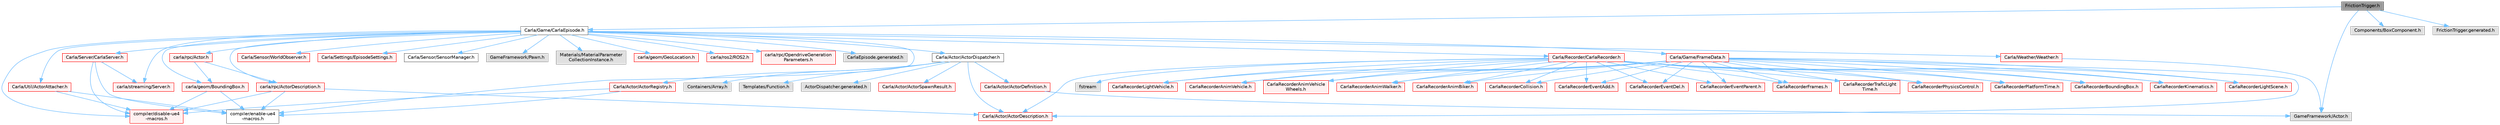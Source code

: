 digraph "FrictionTrigger.h"
{
 // INTERACTIVE_SVG=YES
 // LATEX_PDF_SIZE
  bgcolor="transparent";
  edge [fontname=Helvetica,fontsize=10,labelfontname=Helvetica,labelfontsize=10];
  node [fontname=Helvetica,fontsize=10,shape=box,height=0.2,width=0.4];
  Node1 [id="Node000001",label="FrictionTrigger.h",height=0.2,width=0.4,color="gray40", fillcolor="grey60", style="filled", fontcolor="black",tooltip=" "];
  Node1 -> Node2 [id="edge1_Node000001_Node000002",color="steelblue1",style="solid",tooltip=" "];
  Node2 [id="Node000002",label="GameFramework/Actor.h",height=0.2,width=0.4,color="grey60", fillcolor="#E0E0E0", style="filled",tooltip=" "];
  Node1 -> Node3 [id="edge2_Node000001_Node000003",color="steelblue1",style="solid",tooltip=" "];
  Node3 [id="Node000003",label="Components/BoxComponent.h",height=0.2,width=0.4,color="grey60", fillcolor="#E0E0E0", style="filled",tooltip=" "];
  Node1 -> Node4 [id="edge3_Node000001_Node000004",color="steelblue1",style="solid",tooltip=" "];
  Node4 [id="Node000004",label="Carla/Game/CarlaEpisode.h",height=0.2,width=0.4,color="grey40", fillcolor="white", style="filled",URL="$de/db8/CarlaEpisode_8h.html",tooltip=" "];
  Node4 -> Node5 [id="edge4_Node000004_Node000005",color="steelblue1",style="solid",tooltip=" "];
  Node5 [id="Node000005",label="Carla/Actor/ActorDispatcher.h",height=0.2,width=0.4,color="grey40", fillcolor="white", style="filled",URL="$dc/ddc/ActorDispatcher_8h.html",tooltip=" "];
  Node5 -> Node6 [id="edge5_Node000005_Node000006",color="steelblue1",style="solid",tooltip=" "];
  Node6 [id="Node000006",label="Carla/Actor/ActorDefinition.h",height=0.2,width=0.4,color="red", fillcolor="#FFF0F0", style="filled",URL="$d0/d65/Unreal_2CarlaUE4_2Plugins_2Carla_2Source_2Carla_2Actor_2ActorDefinition_8h.html",tooltip=" "];
  Node6 -> Node2 [id="edge6_Node000006_Node000002",color="steelblue1",style="solid",tooltip=" "];
  Node5 -> Node18 [id="edge7_Node000005_Node000018",color="steelblue1",style="solid",tooltip=" "];
  Node18 [id="Node000018",label="Carla/Actor/ActorDescription.h",height=0.2,width=0.4,color="red", fillcolor="#FFF0F0", style="filled",URL="$d4/de6/Unreal_2CarlaUE4_2Plugins_2Carla_2Source_2Carla_2Actor_2ActorDescription_8h.html",tooltip=" "];
  Node5 -> Node20 [id="edge8_Node000005_Node000020",color="steelblue1",style="solid",tooltip=" "];
  Node20 [id="Node000020",label="Carla/Actor/ActorRegistry.h",height=0.2,width=0.4,color="red", fillcolor="#FFF0F0", style="filled",URL="$da/de4/ActorRegistry_8h.html",tooltip=" "];
  Node20 -> Node8 [id="edge9_Node000020_Node000008",color="steelblue1",style="solid",tooltip=" "];
  Node8 [id="Node000008",label="compiler/disable-ue4\l-macros.h",height=0.2,width=0.4,color="red", fillcolor="#FFF0F0", style="filled",URL="$d2/d02/disable-ue4-macros_8h.html",tooltip=" "];
  Node20 -> Node15 [id="edge10_Node000020_Node000015",color="steelblue1",style="solid",tooltip=" "];
  Node15 [id="Node000015",label="compiler/enable-ue4\l-macros.h",height=0.2,width=0.4,color="grey40", fillcolor="white", style="filled",URL="$d9/da2/enable-ue4-macros_8h.html",tooltip=" "];
  Node5 -> Node205 [id="edge11_Node000005_Node000205",color="steelblue1",style="solid",tooltip=" "];
  Node205 [id="Node000205",label="Carla/Actor/ActorSpawnResult.h",height=0.2,width=0.4,color="red", fillcolor="#FFF0F0", style="filled",URL="$df/d9f/ActorSpawnResult_8h.html",tooltip=" "];
  Node5 -> Node96 [id="edge12_Node000005_Node000096",color="steelblue1",style="solid",tooltip=" "];
  Node96 [id="Node000096",label="Containers/Array.h",height=0.2,width=0.4,color="grey60", fillcolor="#E0E0E0", style="filled",tooltip=" "];
  Node5 -> Node207 [id="edge13_Node000005_Node000207",color="steelblue1",style="solid",tooltip=" "];
  Node207 [id="Node000207",label="Templates/Function.h",height=0.2,width=0.4,color="grey60", fillcolor="#E0E0E0", style="filled",tooltip=" "];
  Node5 -> Node208 [id="edge14_Node000005_Node000208",color="steelblue1",style="solid",tooltip=" "];
  Node208 [id="Node000208",label="ActorDispatcher.generated.h",height=0.2,width=0.4,color="grey60", fillcolor="#E0E0E0", style="filled",tooltip=" "];
  Node4 -> Node209 [id="edge15_Node000004_Node000209",color="steelblue1",style="solid",tooltip=" "];
  Node209 [id="Node000209",label="Carla/Recorder/CarlaRecorder.h",height=0.2,width=0.4,color="red", fillcolor="#FFF0F0", style="filled",URL="$d9/d6a/CarlaRecorder_8h.html",tooltip=" "];
  Node209 -> Node210 [id="edge16_Node000209_Node000210",color="steelblue1",style="solid",tooltip=" "];
  Node210 [id="Node000210",label="fstream",height=0.2,width=0.4,color="grey60", fillcolor="#E0E0E0", style="filled",tooltip=" "];
  Node209 -> Node18 [id="edge17_Node000209_Node000018",color="steelblue1",style="solid",tooltip=" "];
  Node209 -> Node211 [id="edge18_Node000209_Node000211",color="steelblue1",style="solid",tooltip=" "];
  Node211 [id="Node000211",label="CarlaRecorderTraficLight\lTime.h",height=0.2,width=0.4,color="red", fillcolor="#FFF0F0", style="filled",URL="$d0/de7/CarlaRecorderTraficLightTime_8h.html",tooltip=" "];
  Node209 -> Node213 [id="edge19_Node000209_Node000213",color="steelblue1",style="solid",tooltip=" "];
  Node213 [id="Node000213",label="CarlaRecorderPhysicsControl.h",height=0.2,width=0.4,color="red", fillcolor="#FFF0F0", style="filled",URL="$d3/d34/CarlaRecorderPhysicsControl_8h.html",tooltip=" "];
  Node209 -> Node214 [id="edge20_Node000209_Node000214",color="steelblue1",style="solid",tooltip=" "];
  Node214 [id="Node000214",label="CarlaRecorderPlatformTime.h",height=0.2,width=0.4,color="red", fillcolor="#FFF0F0", style="filled",URL="$d0/de8/CarlaRecorderPlatformTime_8h.html",tooltip=" "];
  Node209 -> Node215 [id="edge21_Node000209_Node000215",color="steelblue1",style="solid",tooltip=" "];
  Node215 [id="Node000215",label="CarlaRecorderBoundingBox.h",height=0.2,width=0.4,color="red", fillcolor="#FFF0F0", style="filled",URL="$d1/deb/CarlaRecorderBoundingBox_8h.html",tooltip=" "];
  Node209 -> Node216 [id="edge22_Node000209_Node000216",color="steelblue1",style="solid",tooltip=" "];
  Node216 [id="Node000216",label="CarlaRecorderKinematics.h",height=0.2,width=0.4,color="red", fillcolor="#FFF0F0", style="filled",URL="$d1/de3/CarlaRecorderKinematics_8h.html",tooltip=" "];
  Node209 -> Node217 [id="edge23_Node000209_Node000217",color="steelblue1",style="solid",tooltip=" "];
  Node217 [id="Node000217",label="CarlaRecorderLightScene.h",height=0.2,width=0.4,color="red", fillcolor="#FFF0F0", style="filled",URL="$d9/dc8/CarlaRecorderLightScene_8h.html",tooltip=" "];
  Node209 -> Node218 [id="edge24_Node000209_Node000218",color="steelblue1",style="solid",tooltip=" "];
  Node218 [id="Node000218",label="CarlaRecorderLightVehicle.h",height=0.2,width=0.4,color="red", fillcolor="#FFF0F0", style="filled",URL="$de/da8/CarlaRecorderLightVehicle_8h.html",tooltip=" "];
  Node209 -> Node219 [id="edge25_Node000209_Node000219",color="steelblue1",style="solid",tooltip=" "];
  Node219 [id="Node000219",label="CarlaRecorderAnimVehicle.h",height=0.2,width=0.4,color="red", fillcolor="#FFF0F0", style="filled",URL="$d6/d44/CarlaRecorderAnimVehicle_8h.html",tooltip=" "];
  Node209 -> Node220 [id="edge26_Node000209_Node000220",color="steelblue1",style="solid",tooltip=" "];
  Node220 [id="Node000220",label="CarlaRecorderAnimVehicle\lWheels.h",height=0.2,width=0.4,color="red", fillcolor="#FFF0F0", style="filled",URL="$d0/d5c/CarlaRecorderAnimVehicleWheels_8h.html",tooltip=" "];
  Node209 -> Node221 [id="edge27_Node000209_Node000221",color="steelblue1",style="solid",tooltip=" "];
  Node221 [id="Node000221",label="CarlaRecorderAnimWalker.h",height=0.2,width=0.4,color="red", fillcolor="#FFF0F0", style="filled",URL="$d3/d60/CarlaRecorderAnimWalker_8h.html",tooltip=" "];
  Node209 -> Node222 [id="edge28_Node000209_Node000222",color="steelblue1",style="solid",tooltip=" "];
  Node222 [id="Node000222",label="CarlaRecorderAnimBiker.h",height=0.2,width=0.4,color="red", fillcolor="#FFF0F0", style="filled",URL="$d6/dda/CarlaRecorderAnimBiker_8h.html",tooltip=" "];
  Node209 -> Node223 [id="edge29_Node000209_Node000223",color="steelblue1",style="solid",tooltip=" "];
  Node223 [id="Node000223",label="CarlaRecorderCollision.h",height=0.2,width=0.4,color="red", fillcolor="#FFF0F0", style="filled",URL="$df/d06/CarlaRecorderCollision_8h.html",tooltip=" "];
  Node209 -> Node224 [id="edge30_Node000209_Node000224",color="steelblue1",style="solid",tooltip=" "];
  Node224 [id="Node000224",label="CarlaRecorderEventAdd.h",height=0.2,width=0.4,color="red", fillcolor="#FFF0F0", style="filled",URL="$d0/d0e/CarlaRecorderEventAdd_8h.html",tooltip=" "];
  Node209 -> Node225 [id="edge31_Node000209_Node000225",color="steelblue1",style="solid",tooltip=" "];
  Node225 [id="Node000225",label="CarlaRecorderEventDel.h",height=0.2,width=0.4,color="red", fillcolor="#FFF0F0", style="filled",URL="$d7/d4c/CarlaRecorderEventDel_8h.html",tooltip=" "];
  Node209 -> Node226 [id="edge32_Node000209_Node000226",color="steelblue1",style="solid",tooltip=" "];
  Node226 [id="Node000226",label="CarlaRecorderEventParent.h",height=0.2,width=0.4,color="red", fillcolor="#FFF0F0", style="filled",URL="$d0/dc2/CarlaRecorderEventParent_8h.html",tooltip=" "];
  Node209 -> Node227 [id="edge33_Node000209_Node000227",color="steelblue1",style="solid",tooltip=" "];
  Node227 [id="Node000227",label="CarlaRecorderFrames.h",height=0.2,width=0.4,color="red", fillcolor="#FFF0F0", style="filled",URL="$dc/dfc/CarlaRecorderFrames_8h.html",tooltip=" "];
  Node4 -> Node240 [id="edge34_Node000004_Node000240",color="steelblue1",style="solid",tooltip=" "];
  Node240 [id="Node000240",label="Carla/Sensor/WorldObserver.h",height=0.2,width=0.4,color="red", fillcolor="#FFF0F0", style="filled",URL="$d8/deb/WorldObserver_8h.html",tooltip=" "];
  Node4 -> Node241 [id="edge35_Node000004_Node000241",color="steelblue1",style="solid",tooltip=" "];
  Node241 [id="Node000241",label="Carla/Server/CarlaServer.h",height=0.2,width=0.4,color="red", fillcolor="#FFF0F0", style="filled",URL="$d0/d35/CarlaServer_8h.html",tooltip=" "];
  Node241 -> Node8 [id="edge36_Node000241_Node000008",color="steelblue1",style="solid",tooltip=" "];
  Node241 -> Node253 [id="edge37_Node000241_Node000253",color="steelblue1",style="solid",tooltip=" "];
  Node253 [id="Node000253",label="carla/streaming/Server.h",height=0.2,width=0.4,color="red", fillcolor="#FFF0F0", style="filled",URL="$d8/df6/streaming_2Server_8h.html",tooltip=" "];
  Node241 -> Node15 [id="edge38_Node000241_Node000015",color="steelblue1",style="solid",tooltip=" "];
  Node4 -> Node257 [id="edge39_Node000004_Node000257",color="steelblue1",style="solid",tooltip=" "];
  Node257 [id="Node000257",label="Carla/Settings/EpisodeSettings.h",height=0.2,width=0.4,color="red", fillcolor="#FFF0F0", style="filled",URL="$d8/d64/Unreal_2CarlaUE4_2Plugins_2Carla_2Source_2Carla_2Settings_2EpisodeSettings_8h.html",tooltip=" "];
  Node4 -> Node259 [id="edge40_Node000004_Node000259",color="steelblue1",style="solid",tooltip=" "];
  Node259 [id="Node000259",label="Carla/Util/ActorAttacher.h",height=0.2,width=0.4,color="red", fillcolor="#FFF0F0", style="filled",URL="$d6/d68/ActorAttacher_8h.html",tooltip=" "];
  Node259 -> Node8 [id="edge41_Node000259_Node000008",color="steelblue1",style="solid",tooltip=" "];
  Node259 -> Node15 [id="edge42_Node000259_Node000015",color="steelblue1",style="solid",tooltip=" "];
  Node4 -> Node262 [id="edge43_Node000004_Node000262",color="steelblue1",style="solid",tooltip=" "];
  Node262 [id="Node000262",label="Carla/Weather/Weather.h",height=0.2,width=0.4,color="red", fillcolor="#FFF0F0", style="filled",URL="$d5/d65/Weather_8h.html",tooltip=" "];
  Node262 -> Node2 [id="edge44_Node000262_Node000002",color="steelblue1",style="solid",tooltip=" "];
  Node4 -> Node266 [id="edge45_Node000004_Node000266",color="steelblue1",style="solid",tooltip=" "];
  Node266 [id="Node000266",label="Carla/Game/FrameData.h",height=0.2,width=0.4,color="red", fillcolor="#FFF0F0", style="filled",URL="$d2/df1/FrameData_8h.html",tooltip=" "];
  Node266 -> Node211 [id="edge46_Node000266_Node000211",color="steelblue1",style="solid",tooltip=" "];
  Node266 -> Node213 [id="edge47_Node000266_Node000213",color="steelblue1",style="solid",tooltip=" "];
  Node266 -> Node214 [id="edge48_Node000266_Node000214",color="steelblue1",style="solid",tooltip=" "];
  Node266 -> Node215 [id="edge49_Node000266_Node000215",color="steelblue1",style="solid",tooltip=" "];
  Node266 -> Node216 [id="edge50_Node000266_Node000216",color="steelblue1",style="solid",tooltip=" "];
  Node266 -> Node217 [id="edge51_Node000266_Node000217",color="steelblue1",style="solid",tooltip=" "];
  Node266 -> Node218 [id="edge52_Node000266_Node000218",color="steelblue1",style="solid",tooltip=" "];
  Node266 -> Node219 [id="edge53_Node000266_Node000219",color="steelblue1",style="solid",tooltip=" "];
  Node266 -> Node220 [id="edge54_Node000266_Node000220",color="steelblue1",style="solid",tooltip=" "];
  Node266 -> Node221 [id="edge55_Node000266_Node000221",color="steelblue1",style="solid",tooltip=" "];
  Node266 -> Node222 [id="edge56_Node000266_Node000222",color="steelblue1",style="solid",tooltip=" "];
  Node266 -> Node223 [id="edge57_Node000266_Node000223",color="steelblue1",style="solid",tooltip=" "];
  Node266 -> Node224 [id="edge58_Node000266_Node000224",color="steelblue1",style="solid",tooltip=" "];
  Node266 -> Node225 [id="edge59_Node000266_Node000225",color="steelblue1",style="solid",tooltip=" "];
  Node266 -> Node226 [id="edge60_Node000266_Node000226",color="steelblue1",style="solid",tooltip=" "];
  Node266 -> Node227 [id="edge61_Node000266_Node000227",color="steelblue1",style="solid",tooltip=" "];
  Node266 -> Node18 [id="edge62_Node000266_Node000018",color="steelblue1",style="solid",tooltip=" "];
  Node4 -> Node324 [id="edge63_Node000004_Node000324",color="steelblue1",style="solid",tooltip=" "];
  Node324 [id="Node000324",label="Carla/Sensor/SensorManager.h",height=0.2,width=0.4,color="grey40", fillcolor="white", style="filled",URL="$dc/dbf/SensorManager_8h.html",tooltip=" "];
  Node4 -> Node325 [id="edge64_Node000004_Node000325",color="steelblue1",style="solid",tooltip=" "];
  Node325 [id="Node000325",label="GameFramework/Pawn.h",height=0.2,width=0.4,color="grey60", fillcolor="#E0E0E0", style="filled",tooltip=" "];
  Node4 -> Node326 [id="edge65_Node000004_Node000326",color="steelblue1",style="solid",tooltip=" "];
  Node326 [id="Node000326",label="Materials/MaterialParameter\lCollectionInstance.h",height=0.2,width=0.4,color="grey60", fillcolor="#E0E0E0", style="filled",tooltip=" "];
  Node4 -> Node8 [id="edge66_Node000004_Node000008",color="steelblue1",style="solid",tooltip=" "];
  Node4 -> Node44 [id="edge67_Node000004_Node000044",color="steelblue1",style="solid",tooltip=" "];
  Node44 [id="Node000044",label="carla/geom/BoundingBox.h",height=0.2,width=0.4,color="red", fillcolor="#FFF0F0", style="filled",URL="$d2/dfe/LibCarla_2source_2carla_2geom_2BoundingBox_8h.html",tooltip=" "];
  Node44 -> Node15 [id="edge68_Node000044_Node000015",color="steelblue1",style="solid",tooltip=" "];
  Node44 -> Node8 [id="edge69_Node000044_Node000008",color="steelblue1",style="solid",tooltip=" "];
  Node4 -> Node116 [id="edge70_Node000004_Node000116",color="steelblue1",style="solid",tooltip=" "];
  Node116 [id="Node000116",label="carla/geom/GeoLocation.h",height=0.2,width=0.4,color="red", fillcolor="#FFF0F0", style="filled",URL="$d7/d86/GeoLocation_8h.html",tooltip=" "];
  Node4 -> Node94 [id="edge71_Node000004_Node000094",color="steelblue1",style="solid",tooltip=" "];
  Node94 [id="Node000094",label="carla/ros2/ROS2.h",height=0.2,width=0.4,color="red", fillcolor="#FFF0F0", style="filled",URL="$da/db8/ROS2_8h.html",tooltip=" "];
  Node4 -> Node43 [id="edge72_Node000004_Node000043",color="steelblue1",style="solid",tooltip=" "];
  Node43 [id="Node000043",label="carla/rpc/Actor.h",height=0.2,width=0.4,color="red", fillcolor="#FFF0F0", style="filled",URL="$d8/d73/rpc_2Actor_8h.html",tooltip=" "];
  Node43 -> Node44 [id="edge73_Node000043_Node000044",color="steelblue1",style="solid",tooltip=" "];
  Node43 -> Node58 [id="edge74_Node000043_Node000058",color="steelblue1",style="solid",tooltip=" "];
  Node58 [id="Node000058",label="carla/rpc/ActorDescription.h",height=0.2,width=0.4,color="red", fillcolor="#FFF0F0", style="filled",URL="$d9/db9/LibCarla_2source_2carla_2rpc_2ActorDescription_8h.html",tooltip=" "];
  Node58 -> Node15 [id="edge75_Node000058_Node000015",color="steelblue1",style="solid",tooltip=" "];
  Node58 -> Node18 [id="edge76_Node000058_Node000018",color="steelblue1",style="solid",tooltip=" "];
  Node58 -> Node8 [id="edge77_Node000058_Node000008",color="steelblue1",style="solid",tooltip=" "];
  Node4 -> Node58 [id="edge78_Node000004_Node000058",color="steelblue1",style="solid",tooltip=" "];
  Node4 -> Node315 [id="edge79_Node000004_Node000315",color="steelblue1",style="solid",tooltip=" "];
  Node315 [id="Node000315",label="carla/rpc/OpendriveGeneration\lParameters.h",height=0.2,width=0.4,color="red", fillcolor="#FFF0F0", style="filled",URL="$d9/d3b/OpendriveGenerationParameters_8h.html",tooltip=" "];
  Node4 -> Node253 [id="edge80_Node000004_Node000253",color="steelblue1",style="solid",tooltip=" "];
  Node4 -> Node15 [id="edge81_Node000004_Node000015",color="steelblue1",style="solid",tooltip=" "];
  Node4 -> Node327 [id="edge82_Node000004_Node000327",color="steelblue1",style="solid",tooltip=" "];
  Node327 [id="Node000327",label="CarlaEpisode.generated.h",height=0.2,width=0.4,color="grey60", fillcolor="#E0E0E0", style="filled",tooltip=" "];
  Node1 -> Node328 [id="edge83_Node000001_Node000328",color="steelblue1",style="solid",tooltip=" "];
  Node328 [id="Node000328",label="FrictionTrigger.generated.h",height=0.2,width=0.4,color="grey60", fillcolor="#E0E0E0", style="filled",tooltip=" "];
}
